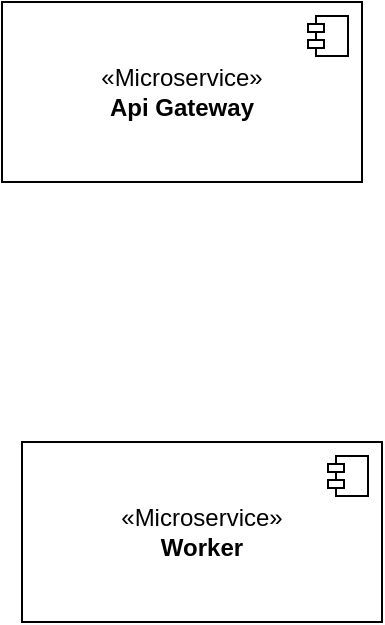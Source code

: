 <mxfile version="21.2.9" type="github">
  <diagram name="Page-1" id="Kv_a7wYcTD_mvLx6k0sK">
    <mxGraphModel dx="1050" dy="483" grid="1" gridSize="10" guides="1" tooltips="1" connect="1" arrows="1" fold="1" page="1" pageScale="1" pageWidth="827" pageHeight="1169" math="0" shadow="0">
      <root>
        <mxCell id="0" />
        <mxCell id="1" parent="0" />
        <mxCell id="caiXQSe67OJi1p_gfBw7-1" value="«Microservice»&lt;br&gt;&lt;b&gt;Worker&lt;/b&gt;" style="html=1;dropTarget=0;whiteSpace=wrap;" vertex="1" parent="1">
          <mxGeometry x="370" y="320" width="180" height="90" as="geometry" />
        </mxCell>
        <mxCell id="caiXQSe67OJi1p_gfBw7-2" value="" style="shape=module;jettyWidth=8;jettyHeight=4;" vertex="1" parent="caiXQSe67OJi1p_gfBw7-1">
          <mxGeometry x="1" width="20" height="20" relative="1" as="geometry">
            <mxPoint x="-27" y="7" as="offset" />
          </mxGeometry>
        </mxCell>
        <mxCell id="caiXQSe67OJi1p_gfBw7-3" value="«Microservice»&lt;br&gt;&lt;b&gt;Api Gateway&lt;/b&gt;" style="html=1;dropTarget=0;whiteSpace=wrap;" vertex="1" parent="1">
          <mxGeometry x="360" y="100" width="180" height="90" as="geometry" />
        </mxCell>
        <mxCell id="caiXQSe67OJi1p_gfBw7-4" value="" style="shape=module;jettyWidth=8;jettyHeight=4;" vertex="1" parent="caiXQSe67OJi1p_gfBw7-3">
          <mxGeometry x="1" width="20" height="20" relative="1" as="geometry">
            <mxPoint x="-27" y="7" as="offset" />
          </mxGeometry>
        </mxCell>
      </root>
    </mxGraphModel>
  </diagram>
</mxfile>
